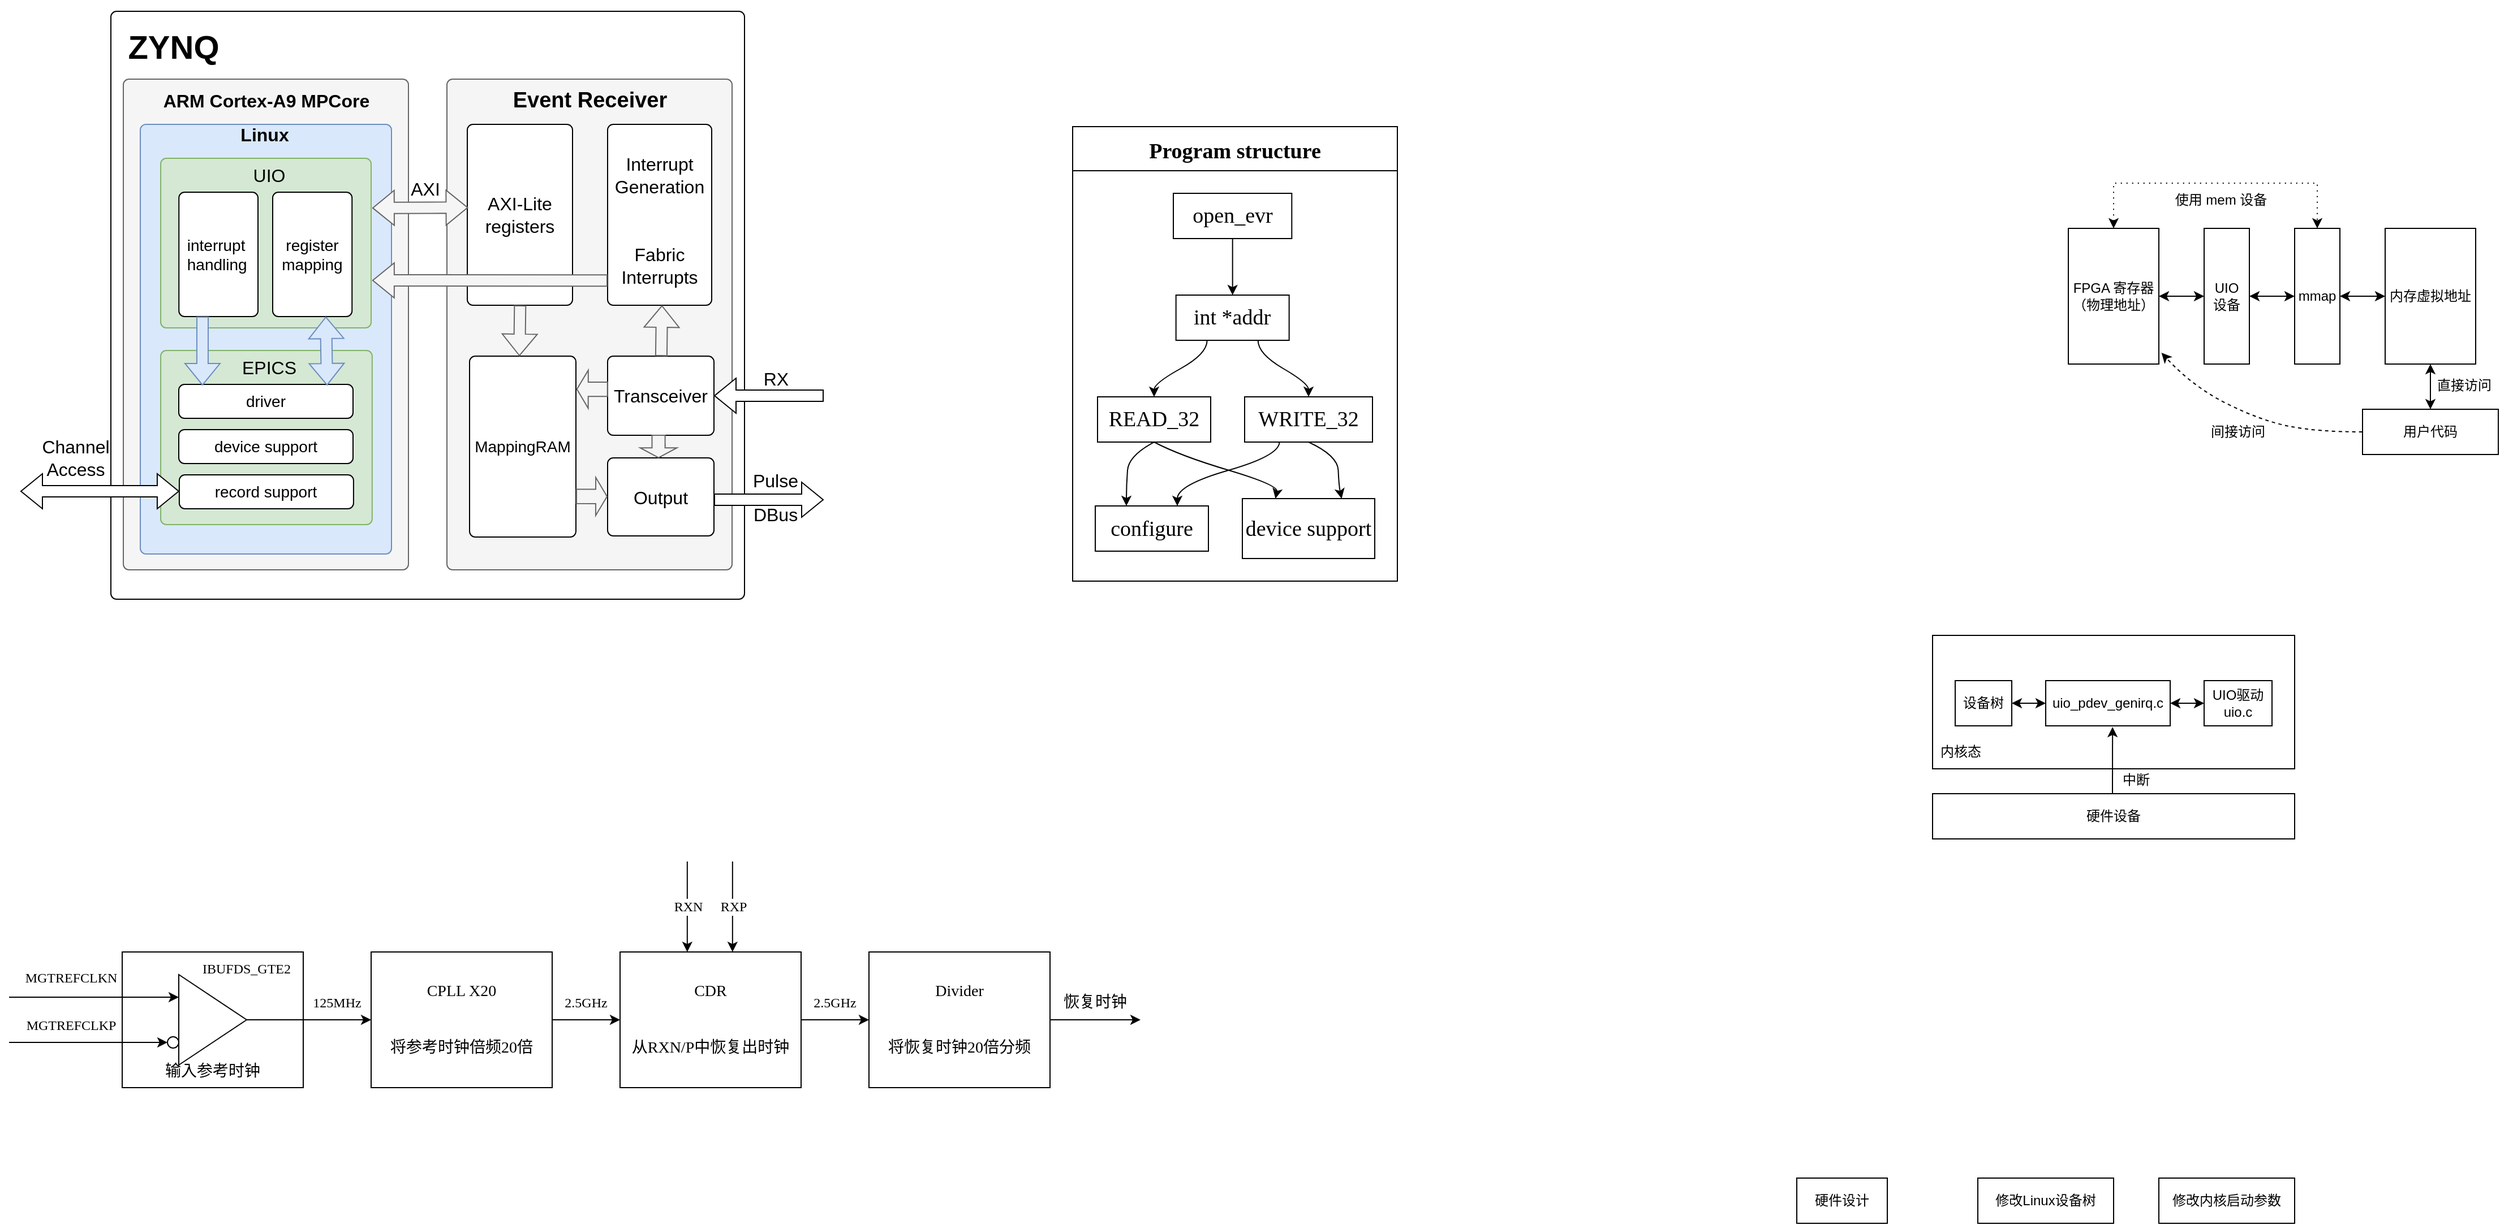 <mxfile version="17.3.0" type="github">
  <diagram id="Q8xET7ON9W0R1aJAuh-l" name="Page-1">
    <mxGraphModel dx="806" dy="444" grid="1" gridSize="10" guides="1" tooltips="1" connect="1" arrows="1" fold="1" page="1" pageScale="1" pageWidth="3300" pageHeight="4681" math="0" shadow="0">
      <root>
        <mxCell id="0" />
        <mxCell id="1" parent="0" />
        <mxCell id="0zxXMMkWhYn1V5u2QKEj-7" value="" style="rounded=1;absoluteArcSize=1;html=1;arcSize=10;" parent="1" vertex="1">
          <mxGeometry x="230" y="88" width="560" height="520" as="geometry" />
        </mxCell>
        <mxCell id="0zxXMMkWhYn1V5u2QKEj-8" value="main" style="html=1;shape=mxgraph.er.anchor;whiteSpace=wrap;" parent="0zxXMMkWhYn1V5u2QKEj-7" vertex="1">
          <mxGeometry width="280" height="520" as="geometry" />
        </mxCell>
        <mxCell id="0zxXMMkWhYn1V5u2QKEj-9" value="" style="rounded=1;absoluteArcSize=1;html=1;arcSize=10;whiteSpace=wrap;points=[];strokeColor=#666666;fillColor=#f5f5f5;fontColor=#333333;" parent="0zxXMMkWhYn1V5u2QKEj-7" vertex="1">
          <mxGeometry x="297" y="60" width="252" height="434" as="geometry" />
        </mxCell>
        <mxCell id="0zxXMMkWhYn1V5u2QKEj-10" value="" style="rounded=1;absoluteArcSize=1;html=1;arcSize=10;whiteSpace=wrap;points=[];strokeColor=#666666;fillColor=#f5f5f5;fontColor=#333333;" parent="0zxXMMkWhYn1V5u2QKEj-7" vertex="1">
          <mxGeometry x="11" y="60" width="252" height="434" as="geometry" />
        </mxCell>
        <mxCell id="0zxXMMkWhYn1V5u2QKEj-11" value="&lt;h2 style=&quot;font-size: 29px&quot;&gt;&lt;font style=&quot;font-size: 29px&quot;&gt;&lt;b&gt;ZYNQ&lt;/b&gt;&lt;/font&gt;&lt;/h2&gt;" style="text;html=1;strokeColor=none;fillColor=none;align=center;verticalAlign=middle;whiteSpace=wrap;rounded=0;" parent="0zxXMMkWhYn1V5u2QKEj-7" vertex="1">
          <mxGeometry x="11" y="17" width="89" height="30" as="geometry" />
        </mxCell>
        <mxCell id="0zxXMMkWhYn1V5u2QKEj-15" value="&lt;b&gt;&lt;font style=&quot;font-size: 16px&quot;&gt;&lt;span class=&quot;markedContent&quot;&gt;&lt;span style=&quot;left: 1054.58px ; top: 286.237px ; font-family: sans-serif ; transform: scalex(0.93)&quot; dir=&quot;ltr&quot;&gt;ARM Cortex-A9 MPCore&lt;/span&gt;&lt;/span&gt;&lt;/font&gt;&lt;/b&gt;" style="text;html=1;strokeColor=none;fillColor=none;align=center;verticalAlign=middle;whiteSpace=wrap;rounded=0;fontSize=29;strokeWidth=3;" parent="0zxXMMkWhYn1V5u2QKEj-7" vertex="1">
          <mxGeometry x="29.75" y="60" width="214.5" height="30" as="geometry" />
        </mxCell>
        <mxCell id="0zxXMMkWhYn1V5u2QKEj-16" value="&lt;font style=&quot;font-size: 19px&quot;&gt;&lt;b&gt;&lt;font style=&quot;font-size: 19px&quot;&gt;Event Receiver&lt;/font&gt;&lt;/b&gt;&lt;/font&gt;" style="text;html=1;strokeColor=none;fillColor=none;align=center;verticalAlign=middle;whiteSpace=wrap;rounded=0;fontSize=29;" parent="0zxXMMkWhYn1V5u2QKEj-7" vertex="1">
          <mxGeometry x="336.5" y="64.75" width="173" height="20.5" as="geometry" />
        </mxCell>
        <mxCell id="0zxXMMkWhYn1V5u2QKEj-17" value="" style="rounded=1;absoluteArcSize=1;html=1;arcSize=10;whiteSpace=wrap;points=[];strokeColor=#6c8ebf;fillColor=#dae8fc;" parent="0zxXMMkWhYn1V5u2QKEj-7" vertex="1">
          <mxGeometry x="26" y="100" width="222" height="380" as="geometry" />
        </mxCell>
        <mxCell id="0zxXMMkWhYn1V5u2QKEj-18" value="&lt;font size=&quot;1&quot;&gt;&lt;b&gt;&lt;font style=&quot;font-size: 16px&quot;&gt;Linux&lt;/font&gt;&lt;/b&gt;&lt;/font&gt;" style="text;html=1;strokeColor=none;fillColor=none;align=center;verticalAlign=middle;whiteSpace=wrap;rounded=0;fontSize=29;strokeWidth=3;" parent="0zxXMMkWhYn1V5u2QKEj-7" vertex="1">
          <mxGeometry x="116.37" y="100" width="40.25" height="10" as="geometry" />
        </mxCell>
        <mxCell id="0zxXMMkWhYn1V5u2QKEj-19" value="" style="rounded=1;absoluteArcSize=1;html=1;arcSize=10;whiteSpace=wrap;points=[];strokeColor=#82b366;fillColor=#d5e8d4;" parent="0zxXMMkWhYn1V5u2QKEj-7" vertex="1">
          <mxGeometry x="44.02" y="130" width="185.98" height="150" as="geometry" />
        </mxCell>
        <mxCell id="0zxXMMkWhYn1V5u2QKEj-20" value="" style="rounded=1;absoluteArcSize=1;html=1;arcSize=10;whiteSpace=wrap;points=[];strokeColor=#82b366;fillColor=#d5e8d4;" parent="0zxXMMkWhYn1V5u2QKEj-7" vertex="1">
          <mxGeometry x="44.02" y="300" width="186.88" height="154" as="geometry" />
        </mxCell>
        <mxCell id="0zxXMMkWhYn1V5u2QKEj-21" value="&lt;font style=&quot;font-size: 16px&quot;&gt;UIO&lt;/font&gt;" style="text;html=1;strokeColor=none;fillColor=none;align=center;verticalAlign=middle;whiteSpace=wrap;rounded=0;fontSize=14;" parent="0zxXMMkWhYn1V5u2QKEj-7" vertex="1">
          <mxGeometry x="110" y="130" width="60" height="30" as="geometry" />
        </mxCell>
        <mxCell id="0zxXMMkWhYn1V5u2QKEj-23" value="&lt;font style=&quot;font-size: 14px&quot;&gt;driver&lt;/font&gt;" style="rounded=1;absoluteArcSize=1;html=1;arcSize=10;whiteSpace=wrap;points=[];strokeColor=inherit;fillColor=inherit;" parent="0zxXMMkWhYn1V5u2QKEj-7" vertex="1">
          <mxGeometry x="60" y="330" width="154" height="30" as="geometry" />
        </mxCell>
        <mxCell id="0zxXMMkWhYn1V5u2QKEj-25" value="&lt;font style=&quot;font-size: 14px&quot;&gt;register mapping&lt;/font&gt;" style="rounded=1;absoluteArcSize=1;html=1;arcSize=10;whiteSpace=wrap;points=[];strokeColor=inherit;fillColor=inherit;" parent="0zxXMMkWhYn1V5u2QKEj-7" vertex="1">
          <mxGeometry x="143" y="160" width="70.13" height="110" as="geometry" />
        </mxCell>
        <mxCell id="0zxXMMkWhYn1V5u2QKEj-26" value="&lt;pre class=&quot;tw-data-text tw-text-large tw-ta&quot; id=&quot;tw-target-text&quot; style=&quot;text-align: left ; font-size: 14px&quot; dir=&quot;ltr&quot;&gt;&lt;font style=&quot;font-size: 14px&quot; face=&quot;Helvetica&quot;&gt;&lt;span class=&quot;Y2IQFc&quot; lang=&quot;en&quot;&gt;interrupt &lt;br&gt;handling&lt;/span&gt;&lt;/font&gt;&lt;/pre&gt;" style="rounded=1;absoluteArcSize=1;html=1;arcSize=10;whiteSpace=wrap;points=[];strokeColor=inherit;fillColor=inherit;" parent="0zxXMMkWhYn1V5u2QKEj-7" vertex="1">
          <mxGeometry x="60.13" y="160" width="69.87" height="110" as="geometry" />
        </mxCell>
        <mxCell id="0zxXMMkWhYn1V5u2QKEj-27" value="&lt;font style=&quot;font-size: 14px&quot;&gt;device support&lt;/font&gt;" style="rounded=1;absoluteArcSize=1;html=1;arcSize=10;whiteSpace=wrap;points=[];strokeColor=inherit;fillColor=inherit;" parent="0zxXMMkWhYn1V5u2QKEj-7" vertex="1">
          <mxGeometry x="60" y="370" width="154" height="30" as="geometry" />
        </mxCell>
        <mxCell id="0zxXMMkWhYn1V5u2QKEj-28" value="&lt;font style=&quot;font-size: 14px&quot;&gt;record support&lt;/font&gt;" style="rounded=1;absoluteArcSize=1;html=1;arcSize=10;whiteSpace=wrap;points=[];strokeColor=inherit;fillColor=inherit;" parent="0zxXMMkWhYn1V5u2QKEj-7" vertex="1">
          <mxGeometry x="60.46" y="410" width="154" height="30" as="geometry" />
        </mxCell>
        <mxCell id="0zxXMMkWhYn1V5u2QKEj-29" value="" style="shape=flexArrow;endArrow=classic;html=1;rounded=0;fontFamily=Helvetica;fontSize=14;entryX=0.136;entryY=0.033;entryDx=0;entryDy=0;entryPerimeter=0;fillColor=#dae8fc;sketch=0;shadow=0;strokeColor=#6c8ebf;" parent="0zxXMMkWhYn1V5u2QKEj-7" target="0zxXMMkWhYn1V5u2QKEj-23" edge="1">
          <mxGeometry width="50" height="50" relative="1" as="geometry">
            <mxPoint x="81" y="270" as="sourcePoint" />
            <mxPoint x="130" y="220" as="targetPoint" />
          </mxGeometry>
        </mxCell>
        <mxCell id="0zxXMMkWhYn1V5u2QKEj-32" value="" style="shape=flexArrow;endArrow=classic;startArrow=classic;html=1;rounded=0;shadow=0;sketch=0;fontFamily=Helvetica;fontSize=14;fillColor=#dae8fc;exitX=0.851;exitY=0.033;exitDx=0;exitDy=0;exitPerimeter=0;strokeColor=#6c8ebf;" parent="0zxXMMkWhYn1V5u2QKEj-7" source="0zxXMMkWhYn1V5u2QKEj-23" edge="1">
          <mxGeometry width="100" height="100" relative="1" as="geometry">
            <mxPoint x="293" y="340" as="sourcePoint" />
            <mxPoint x="190" y="270" as="targetPoint" />
          </mxGeometry>
        </mxCell>
        <mxCell id="0zxXMMkWhYn1V5u2QKEj-22" value="&lt;font style=&quot;font-size: 16px&quot;&gt;EPICS&lt;/font&gt;" style="text;html=1;strokeColor=none;fillColor=none;align=center;verticalAlign=middle;whiteSpace=wrap;rounded=0;fontSize=14;" parent="0zxXMMkWhYn1V5u2QKEj-7" vertex="1">
          <mxGeometry x="110" y="300" width="60" height="30" as="geometry" />
        </mxCell>
        <mxCell id="0zxXMMkWhYn1V5u2QKEj-37" value="" style="rounded=1;absoluteArcSize=1;html=1;arcSize=10;whiteSpace=wrap;points=[];" parent="0zxXMMkWhYn1V5u2QKEj-7" vertex="1">
          <mxGeometry x="439" y="100" width="92" height="160" as="geometry" />
        </mxCell>
        <mxCell id="0zxXMMkWhYn1V5u2QKEj-38" value="&lt;div style=&quot;font-size: 16px&quot;&gt;&lt;font style=&quot;font-size: 16px&quot;&gt;AXI-Lite&lt;/font&gt;&lt;/div&gt;&lt;div style=&quot;font-size: 16px&quot;&gt;&lt;font style=&quot;font-size: 16px&quot;&gt;registers&lt;/font&gt;&lt;br&gt;&lt;/div&gt;" style="rounded=1;absoluteArcSize=1;html=1;arcSize=10;whiteSpace=wrap;points=[];" parent="0zxXMMkWhYn1V5u2QKEj-7" vertex="1">
          <mxGeometry x="315" y="100" width="93" height="160" as="geometry" />
        </mxCell>
        <mxCell id="0zxXMMkWhYn1V5u2QKEj-42" value="" style="shape=flexArrow;endArrow=classic;startArrow=classic;html=1;rounded=0;shadow=0;sketch=0;fontFamily=Helvetica;fontSize=16;strokeColor=#666666;fillColor=#f5f5f5;exitX=1.005;exitY=0.293;exitDx=0;exitDy=0;exitPerimeter=0;entryX=0.008;entryY=0.46;entryDx=0;entryDy=0;entryPerimeter=0;" parent="0zxXMMkWhYn1V5u2QKEj-7" target="0zxXMMkWhYn1V5u2QKEj-38" edge="1">
          <mxGeometry width="100" height="100" relative="1" as="geometry">
            <mxPoint x="230.93" y="173.95" as="sourcePoint" />
            <mxPoint x="310" y="174" as="targetPoint" />
          </mxGeometry>
        </mxCell>
        <mxCell id="0zxXMMkWhYn1V5u2QKEj-43" value="" style="shape=flexArrow;endArrow=classic;html=1;rounded=0;shadow=0;sketch=0;fontFamily=Helvetica;fontSize=16;strokeColor=#666666;fillColor=#f5f5f5;exitX=0;exitY=0.863;exitDx=0;exitDy=0;exitPerimeter=0;entryX=1.005;entryY=0.72;entryDx=0;entryDy=0;entryPerimeter=0;" parent="0zxXMMkWhYn1V5u2QKEj-7" source="0zxXMMkWhYn1V5u2QKEj-37" target="0zxXMMkWhYn1V5u2QKEj-19" edge="1">
          <mxGeometry width="50" height="50" relative="1" as="geometry">
            <mxPoint x="350" y="220" as="sourcePoint" />
            <mxPoint x="230" y="247" as="targetPoint" />
          </mxGeometry>
        </mxCell>
        <mxCell id="0zxXMMkWhYn1V5u2QKEj-44" value="AXI" style="text;html=1;strokeColor=none;fillColor=none;align=center;verticalAlign=middle;whiteSpace=wrap;rounded=0;fontFamily=Helvetica;fontSize=16;" parent="0zxXMMkWhYn1V5u2QKEj-7" vertex="1">
          <mxGeometry x="249" y="142" width="58" height="30" as="geometry" />
        </mxCell>
        <mxCell id="0zxXMMkWhYn1V5u2QKEj-45" value="&lt;div&gt;Fabric&lt;/div&gt;&lt;div&gt;Interrupts&lt;br&gt;&lt;/div&gt;" style="text;html=1;strokeColor=none;fillColor=none;align=center;verticalAlign=middle;whiteSpace=wrap;rounded=0;fontFamily=Helvetica;fontSize=16;" parent="0zxXMMkWhYn1V5u2QKEj-7" vertex="1">
          <mxGeometry x="455" y="210" width="60" height="30" as="geometry" />
        </mxCell>
        <mxCell id="0zxXMMkWhYn1V5u2QKEj-47" value="&lt;div&gt;Interrupt&lt;/div&gt;&lt;div&gt;Generation&lt;br&gt;&lt;/div&gt;" style="text;html=1;strokeColor=none;fillColor=none;align=center;verticalAlign=middle;whiteSpace=wrap;rounded=0;fontFamily=Helvetica;fontSize=16;" parent="0zxXMMkWhYn1V5u2QKEj-7" vertex="1">
          <mxGeometry x="455" y="130" width="60" height="30" as="geometry" />
        </mxCell>
        <mxCell id="0zxXMMkWhYn1V5u2QKEj-48" value="&lt;font style=&quot;font-size: 14px&quot;&gt;MappingRAM&lt;/font&gt;" style="rounded=1;absoluteArcSize=1;html=1;arcSize=10;whiteSpace=wrap;points=[];" parent="0zxXMMkWhYn1V5u2QKEj-7" vertex="1">
          <mxGeometry x="317" y="305" width="94" height="160" as="geometry" />
        </mxCell>
        <mxCell id="0zxXMMkWhYn1V5u2QKEj-50" value="&lt;font style=&quot;font-size: 16px&quot;&gt;Transceiver&lt;/font&gt;" style="rounded=1;absoluteArcSize=1;html=1;arcSize=10;whiteSpace=wrap;points=[];" parent="0zxXMMkWhYn1V5u2QKEj-7" vertex="1">
          <mxGeometry x="439" y="305" width="94" height="70" as="geometry" />
        </mxCell>
        <mxCell id="0zxXMMkWhYn1V5u2QKEj-64" value="" style="edgeStyle=orthogonalEdgeStyle;rounded=0;sketch=0;orthogonalLoop=1;jettySize=auto;html=1;shadow=0;fontFamily=Helvetica;fontSize=16;strokeColor=default;fillColor=default;gradientColor=none;" parent="0zxXMMkWhYn1V5u2QKEj-7" source="0zxXMMkWhYn1V5u2QKEj-51" target="0zxXMMkWhYn1V5u2QKEj-50" edge="1">
          <mxGeometry relative="1" as="geometry" />
        </mxCell>
        <mxCell id="0zxXMMkWhYn1V5u2QKEj-51" value="&lt;font style=&quot;font-size: 16px&quot;&gt;Output&lt;/font&gt;" style="rounded=1;absoluteArcSize=1;html=1;arcSize=10;whiteSpace=wrap;points=[];" parent="0zxXMMkWhYn1V5u2QKEj-7" vertex="1">
          <mxGeometry x="439" y="395" width="94" height="69" as="geometry" />
        </mxCell>
        <mxCell id="0zxXMMkWhYn1V5u2QKEj-52" value="" style="shape=flexArrow;endArrow=classic;html=1;rounded=0;shadow=0;sketch=0;fontFamily=Helvetica;fontSize=16;strokeColor=#666666;fillColor=#f5f5f5;entryX=0.522;entryY=1;entryDx=0;entryDy=0;entryPerimeter=0;" parent="0zxXMMkWhYn1V5u2QKEj-7" source="0zxXMMkWhYn1V5u2QKEj-50" target="0zxXMMkWhYn1V5u2QKEj-37" edge="1">
          <mxGeometry width="50" height="50" relative="1" as="geometry">
            <mxPoint x="350" y="220" as="sourcePoint" />
            <mxPoint x="400" y="170" as="targetPoint" />
          </mxGeometry>
        </mxCell>
        <mxCell id="0zxXMMkWhYn1V5u2QKEj-55" value="" style="shape=flexArrow;endArrow=classic;html=1;rounded=0;shadow=0;sketch=0;fontFamily=Helvetica;fontSize=16;strokeColor=default;fillColor=default;gradientColor=none;exitX=1;exitY=0.536;exitDx=0;exitDy=0;exitPerimeter=0;" parent="0zxXMMkWhYn1V5u2QKEj-7" source="0zxXMMkWhYn1V5u2QKEj-51" edge="1">
          <mxGeometry width="50" height="50" relative="1" as="geometry">
            <mxPoint x="533" y="440" as="sourcePoint" />
            <mxPoint x="630" y="432" as="targetPoint" />
          </mxGeometry>
        </mxCell>
        <mxCell id="0zxXMMkWhYn1V5u2QKEj-61" value="" style="shape=flexArrow;endArrow=classic;html=1;rounded=0;shadow=0;sketch=0;fontFamily=Helvetica;fontSize=16;strokeColor=#666666;fillColor=#f5f5f5;entryX=1.004;entryY=0.183;entryDx=0;entryDy=0;entryPerimeter=0;width=12.667;endSize=3;exitX=0.004;exitY=0.419;exitDx=0;exitDy=0;exitPerimeter=0;" parent="0zxXMMkWhYn1V5u2QKEj-7" source="0zxXMMkWhYn1V5u2QKEj-50" target="0zxXMMkWhYn1V5u2QKEj-48" edge="1">
          <mxGeometry width="50" height="50" relative="1" as="geometry">
            <mxPoint x="440" y="334" as="sourcePoint" />
            <mxPoint x="360" y="260" as="targetPoint" />
          </mxGeometry>
        </mxCell>
        <mxCell id="0zxXMMkWhYn1V5u2QKEj-62" value="" style="shape=flexArrow;endArrow=classic;html=1;rounded=0;shadow=0;sketch=0;fontFamily=Helvetica;fontSize=16;strokeColor=#666666;fillColor=#f5f5f5;width=11.538;endSize=2.567;exitX=0.479;exitY=0.993;exitDx=0;exitDy=0;exitPerimeter=0;entryX=0.479;entryY=0.004;entryDx=0;entryDy=0;entryPerimeter=0;" parent="0zxXMMkWhYn1V5u2QKEj-7" source="0zxXMMkWhYn1V5u2QKEj-50" target="0zxXMMkWhYn1V5u2QKEj-51" edge="1">
          <mxGeometry width="50" height="50" relative="1" as="geometry">
            <mxPoint x="483" y="375" as="sourcePoint" />
            <mxPoint x="533" y="325" as="targetPoint" />
          </mxGeometry>
        </mxCell>
        <mxCell id="0zxXMMkWhYn1V5u2QKEj-63" value="" style="shape=flexArrow;endArrow=classic;html=1;rounded=0;shadow=0;sketch=0;fontFamily=Helvetica;fontSize=16;strokeColor=#666666;fillColor=#f5f5f5;entryX=1.004;entryY=0.183;entryDx=0;entryDy=0;entryPerimeter=0;width=12.667;endSize=3;exitX=0.004;exitY=0.419;exitDx=0;exitDy=0;exitPerimeter=0;" parent="0zxXMMkWhYn1V5u2QKEj-7" edge="1">
          <mxGeometry width="50" height="50" relative="1" as="geometry">
            <mxPoint x="410.996" y="429.08" as="sourcePoint" />
            <mxPoint x="438.996" y="429.13" as="targetPoint" />
          </mxGeometry>
        </mxCell>
        <mxCell id="0zxXMMkWhYn1V5u2QKEj-65" value="" style="shape=flexArrow;endArrow=classic;html=1;rounded=0;shadow=0;sketch=0;fontFamily=Helvetica;fontSize=16;strokeColor=#666666;fillColor=#f5f5f5;entryX=0.522;entryY=1;entryDx=0;entryDy=0;entryPerimeter=0;" parent="0zxXMMkWhYn1V5u2QKEj-7" edge="1">
          <mxGeometry width="50" height="50" relative="1" as="geometry">
            <mxPoint x="361.664" y="260" as="sourcePoint" />
            <mxPoint x="361.088" y="305" as="targetPoint" />
          </mxGeometry>
        </mxCell>
        <mxCell id="0zxXMMkWhYn1V5u2QKEj-33" value="" style="shape=flexArrow;endArrow=classic;startArrow=classic;html=1;rounded=0;shadow=0;sketch=0;fontFamily=Helvetica;fontSize=14;fillColor=default;" parent="1" edge="1">
          <mxGeometry width="100" height="100" relative="1" as="geometry">
            <mxPoint x="150" y="512.5" as="sourcePoint" />
            <mxPoint x="290.46" y="512.5" as="targetPoint" />
          </mxGeometry>
        </mxCell>
        <mxCell id="0zxXMMkWhYn1V5u2QKEj-36" value="&lt;font style=&quot;font-size: 16px&quot;&gt;Channel Access&lt;/font&gt;" style="text;html=1;strokeColor=none;fillColor=none;align=center;verticalAlign=middle;whiteSpace=wrap;rounded=0;fontFamily=Helvetica;fontSize=14;" parent="1" vertex="1">
          <mxGeometry x="170" y="468" width="58" height="30" as="geometry" />
        </mxCell>
        <mxCell id="0zxXMMkWhYn1V5u2QKEj-56" value="Pulse" style="text;html=1;strokeColor=none;fillColor=none;align=center;verticalAlign=middle;whiteSpace=wrap;rounded=0;fontFamily=Helvetica;fontSize=16;" parent="1" vertex="1">
          <mxGeometry x="780" y="488" width="75" height="30" as="geometry" />
        </mxCell>
        <mxCell id="0zxXMMkWhYn1V5u2QKEj-57" value="DBus" style="text;html=1;strokeColor=none;fillColor=none;align=center;verticalAlign=middle;whiteSpace=wrap;rounded=0;fontFamily=Helvetica;fontSize=16;" parent="1" vertex="1">
          <mxGeometry x="780" y="518" width="75" height="30" as="geometry" />
        </mxCell>
        <mxCell id="0zxXMMkWhYn1V5u2QKEj-58" value="" style="shape=flexArrow;endArrow=classic;html=1;rounded=0;shadow=0;sketch=0;fontFamily=Helvetica;fontSize=16;strokeColor=default;fillColor=default;gradientColor=none;entryX=1;entryY=0.5;entryDx=0;entryDy=0;entryPerimeter=0;" parent="1" target="0zxXMMkWhYn1V5u2QKEj-50" edge="1">
          <mxGeometry width="50" height="50" relative="1" as="geometry">
            <mxPoint x="860" y="428" as="sourcePoint" />
            <mxPoint x="860" y="408" as="targetPoint" />
          </mxGeometry>
        </mxCell>
        <mxCell id="0zxXMMkWhYn1V5u2QKEj-59" value="RX" style="text;html=1;strokeColor=none;fillColor=none;align=center;verticalAlign=middle;whiteSpace=wrap;rounded=0;fontFamily=Helvetica;fontSize=16;" parent="1" vertex="1">
          <mxGeometry x="787.5" y="398" width="60" height="30" as="geometry" />
        </mxCell>
        <mxCell id="0zxXMMkWhYn1V5u2QKEj-77" value="Program structure" style="swimlane;startSize=39;horizontal=1;childLayout=flowLayout;flowOrientation=north;resizable=0;interRankCellSpacing=50;containerType=tree;fontFamily=Verdana;fontSize=19;strokeWidth=1;" parent="1" vertex="1">
          <mxGeometry x="1080" y="190" width="287" height="402" as="geometry" />
        </mxCell>
        <mxCell id="0zxXMMkWhYn1V5u2QKEj-78" value="int *addr" style="whiteSpace=wrap;html=1;fontFamily=Verdana;fontSize=19;strokeWidth=1;" parent="0zxXMMkWhYn1V5u2QKEj-77" vertex="1">
          <mxGeometry x="91.333" y="149" width="100" height="40" as="geometry" />
        </mxCell>
        <mxCell id="0zxXMMkWhYn1V5u2QKEj-79" value="READ_32" style="whiteSpace=wrap;html=1;fontFamily=Verdana;fontSize=19;strokeWidth=1;" parent="0zxXMMkWhYn1V5u2QKEj-77" vertex="1">
          <mxGeometry x="22" y="239" width="100" height="40" as="geometry" />
        </mxCell>
        <mxCell id="0zxXMMkWhYn1V5u2QKEj-80" value="" style="html=1;curved=1;rounded=0;shadow=0;sketch=0;fontFamily=Verdana;fontSize=19;strokeColor=default;fillColor=default;gradientColor=none;noEdgeStyle=1;orthogonal=1;" parent="0zxXMMkWhYn1V5u2QKEj-77" source="0zxXMMkWhYn1V5u2QKEj-78" target="0zxXMMkWhYn1V5u2QKEj-79" edge="1">
          <mxGeometry relative="1" as="geometry">
            <Array as="points">
              <mxPoint x="118.833" y="201" />
              <mxPoint x="72" y="227" />
            </Array>
          </mxGeometry>
        </mxCell>
        <mxCell id="0zxXMMkWhYn1V5u2QKEj-81" value="WRITE_32" style="whiteSpace=wrap;html=1;fontFamily=Verdana;fontSize=19;strokeWidth=1;" parent="0zxXMMkWhYn1V5u2QKEj-77" vertex="1">
          <mxGeometry x="152" y="239" width="113" height="40" as="geometry" />
        </mxCell>
        <mxCell id="0zxXMMkWhYn1V5u2QKEj-82" value="" style="html=1;curved=1;rounded=0;shadow=0;sketch=0;fontFamily=Verdana;fontSize=19;strokeColor=default;fillColor=default;gradientColor=none;noEdgeStyle=1;orthogonal=1;" parent="0zxXMMkWhYn1V5u2QKEj-77" source="0zxXMMkWhYn1V5u2QKEj-78" target="0zxXMMkWhYn1V5u2QKEj-81" edge="1">
          <mxGeometry relative="1" as="geometry">
            <Array as="points">
              <mxPoint x="163.833" y="201" />
              <mxPoint x="208.5" y="227" />
            </Array>
          </mxGeometry>
        </mxCell>
        <mxCell id="0zxXMMkWhYn1V5u2QKEj-83" value="configure" style="whiteSpace=wrap;html=1;fontFamily=Verdana;fontSize=19;strokeWidth=1;" parent="0zxXMMkWhYn1V5u2QKEj-77" vertex="1">
          <mxGeometry x="20" y="335.5" width="100" height="40" as="geometry" />
        </mxCell>
        <mxCell id="0zxXMMkWhYn1V5u2QKEj-84" value="" style="html=1;curved=1;rounded=0;shadow=0;sketch=0;fontFamily=Verdana;fontSize=19;strokeColor=default;fillColor=default;gradientColor=none;noEdgeStyle=1;orthogonal=1;exitX=0.5;exitY=1;exitDx=0;exitDy=0;" parent="0zxXMMkWhYn1V5u2QKEj-77" source="0zxXMMkWhYn1V5u2QKEj-79" target="0zxXMMkWhYn1V5u2QKEj-83" edge="1">
          <mxGeometry relative="1" as="geometry">
            <Array as="points">
              <mxPoint x="49.5" y="291" />
              <mxPoint x="47.5" y="317" />
            </Array>
          </mxGeometry>
        </mxCell>
        <mxCell id="0zxXMMkWhYn1V5u2QKEj-85" value="" style="html=1;curved=1;rounded=0;shadow=0;sketch=0;fontFamily=Verdana;fontSize=19;strokeColor=default;fillColor=default;gradientColor=none;noEdgeStyle=1;orthogonal=1;" parent="0zxXMMkWhYn1V5u2QKEj-77" source="0zxXMMkWhYn1V5u2QKEj-81" target="0zxXMMkWhYn1V5u2QKEj-83" edge="1">
          <mxGeometry relative="1" as="geometry">
            <Array as="points">
              <mxPoint x="182.75" y="291" />
              <mxPoint x="92.5" y="317" />
            </Array>
          </mxGeometry>
        </mxCell>
        <mxCell id="0zxXMMkWhYn1V5u2QKEj-95" style="edgeStyle=orthogonalEdgeStyle;rounded=0;sketch=0;orthogonalLoop=1;jettySize=auto;html=1;exitX=0.5;exitY=1;exitDx=0;exitDy=0;entryX=0.5;entryY=0;entryDx=0;entryDy=0;shadow=0;fontFamily=Verdana;fontSize=19;strokeColor=default;fillColor=default;gradientColor=none;noEdgeStyle=1;orthogonal=1;" parent="0zxXMMkWhYn1V5u2QKEj-77" source="0zxXMMkWhYn1V5u2QKEj-94" target="0zxXMMkWhYn1V5u2QKEj-78" edge="1">
          <mxGeometry relative="1" as="geometry">
            <Array as="points">
              <mxPoint x="141.333" y="111" />
              <mxPoint x="141.333" y="137" />
            </Array>
          </mxGeometry>
        </mxCell>
        <mxCell id="0zxXMMkWhYn1V5u2QKEj-94" value="open_evr" style="rounded=0;whiteSpace=wrap;html=1;fontFamily=Verdana;fontSize=19;strokeWidth=1;" parent="0zxXMMkWhYn1V5u2QKEj-77" vertex="1">
          <mxGeometry x="88.998" y="59" width="104.67" height="40" as="geometry" />
        </mxCell>
        <mxCell id="0zxXMMkWhYn1V5u2QKEj-102" value="device support" style="rounded=0;whiteSpace=wrap;html=1;fontFamily=Verdana;fontSize=19;strokeWidth=1;" parent="0zxXMMkWhYn1V5u2QKEj-77" vertex="1">
          <mxGeometry x="150" y="329" width="117" height="53" as="geometry" />
        </mxCell>
        <mxCell id="0zxXMMkWhYn1V5u2QKEj-104" value="" style="curved=1;endArrow=classic;html=1;rounded=0;shadow=0;sketch=0;fontFamily=Verdana;fontSize=19;strokeColor=default;fillColor=default;gradientColor=none;exitX=0.5;exitY=1;exitDx=0;exitDy=0;entryX=0.25;entryY=0;entryDx=0;entryDy=0;noEdgeStyle=1;orthogonal=1;" parent="0zxXMMkWhYn1V5u2QKEj-77" source="0zxXMMkWhYn1V5u2QKEj-79" target="0zxXMMkWhYn1V5u2QKEj-102" edge="1">
          <mxGeometry width="50" height="50" relative="1" as="geometry">
            <mxPoint x="273" y="862" as="sourcePoint" />
            <mxPoint x="323" y="812" as="targetPoint" />
            <Array as="points">
              <mxPoint x="94.5" y="291" />
              <mxPoint x="181.75" y="317" />
            </Array>
          </mxGeometry>
        </mxCell>
        <mxCell id="0zxXMMkWhYn1V5u2QKEj-106" value="" style="curved=1;endArrow=classic;html=1;rounded=0;shadow=0;sketch=0;fontFamily=Verdana;fontSize=19;strokeColor=default;fillColor=default;gradientColor=none;exitX=0.5;exitY=1;exitDx=0;exitDy=0;entryX=0.75;entryY=0;entryDx=0;entryDy=0;noEdgeStyle=1;orthogonal=1;" parent="0zxXMMkWhYn1V5u2QKEj-77" source="0zxXMMkWhYn1V5u2QKEj-81" target="0zxXMMkWhYn1V5u2QKEj-102" edge="1">
          <mxGeometry width="50" height="50" relative="1" as="geometry">
            <mxPoint x="594.5" y="797" as="sourcePoint" />
            <mxPoint x="644.5" y="747" as="targetPoint" />
            <Array as="points">
              <mxPoint x="234.25" y="291" />
              <mxPoint x="235.25" y="317" />
            </Array>
          </mxGeometry>
        </mxCell>
        <mxCell id="0zxXMMkWhYn1V5u2QKEj-109" style="edgeStyle=orthogonalEdgeStyle;rounded=0;sketch=0;orthogonalLoop=1;jettySize=auto;html=1;exitX=0;exitY=0.5;exitDx=0;exitDy=0;entryX=0;entryY=0.5;entryDx=0;entryDy=0;shadow=0;fontFamily=Verdana;fontSize=19;strokeColor=default;fillColor=default;gradientColor=none;" parent="1" source="0zxXMMkWhYn1V5u2QKEj-107" edge="1">
          <mxGeometry relative="1" as="geometry">
            <mxPoint x="270" y="980" as="targetPoint" />
          </mxGeometry>
        </mxCell>
        <mxCell id="0zxXMMkWhYn1V5u2QKEj-107" value="&lt;div&gt;&lt;br&gt;&lt;/div&gt;&lt;div&gt;&lt;br&gt;&lt;/div&gt;&lt;div&gt;&lt;br&gt;&lt;/div&gt;&lt;div&gt;&lt;br&gt;&lt;/div&gt;&lt;div style=&quot;font-size: 14px&quot;&gt;输入参考时钟&lt;br&gt;&lt;/div&gt;" style="rounded=0;whiteSpace=wrap;html=1;fontFamily=Verdana;fontSize=19;strokeWidth=1;gradientColor=none;" parent="1" vertex="1">
          <mxGeometry x="240" y="920" width="160" height="120" as="geometry" />
        </mxCell>
        <mxCell id="0zxXMMkWhYn1V5u2QKEj-110" value="" style="endArrow=classic;html=1;rounded=0;shadow=0;sketch=0;fontFamily=Verdana;fontSize=19;strokeColor=default;fillColor=default;gradientColor=none;entryX=0;entryY=0.25;entryDx=0;entryDy=0;" parent="1" target="0zxXMMkWhYn1V5u2QKEj-112" edge="1">
          <mxGeometry width="50" height="50" relative="1" as="geometry">
            <mxPoint x="140" y="960" as="sourcePoint" />
            <mxPoint x="240" y="960" as="targetPoint" />
          </mxGeometry>
        </mxCell>
        <mxCell id="0zxXMMkWhYn1V5u2QKEj-111" value="" style="endArrow=classic;html=1;rounded=0;shadow=0;sketch=0;fontFamily=Verdana;fontSize=19;strokeColor=default;fillColor=default;gradientColor=none;" parent="1" edge="1">
          <mxGeometry width="50" height="50" relative="1" as="geometry">
            <mxPoint x="140" y="1000" as="sourcePoint" />
            <mxPoint x="280" y="1000" as="targetPoint" />
          </mxGeometry>
        </mxCell>
        <mxCell id="0zxXMMkWhYn1V5u2QKEj-112" value="" style="triangle;whiteSpace=wrap;html=1;fontFamily=Verdana;fontSize=19;strokeWidth=1;gradientColor=none;" parent="1" vertex="1">
          <mxGeometry x="290" y="940" width="60" height="80" as="geometry" />
        </mxCell>
        <mxCell id="0zxXMMkWhYn1V5u2QKEj-113" value="" style="ellipse;whiteSpace=wrap;html=1;aspect=fixed;fontFamily=Verdana;fontSize=19;strokeWidth=1;gradientColor=none;" parent="1" vertex="1">
          <mxGeometry x="280" y="995" width="10" height="10" as="geometry" />
        </mxCell>
        <mxCell id="0zxXMMkWhYn1V5u2QKEj-115" value="&lt;font style=&quot;font-size: 12px;&quot;&gt;MGTREFCLKN&lt;/font&gt;" style="text;html=1;strokeColor=none;fillColor=none;align=center;verticalAlign=middle;whiteSpace=wrap;rounded=0;fontFamily=Verdana;fontSize=12;" parent="1" vertex="1">
          <mxGeometry x="140" y="933" width="110" height="20" as="geometry" />
        </mxCell>
        <mxCell id="0zxXMMkWhYn1V5u2QKEj-118" value="&lt;font style=&quot;font-size: 12px&quot;&gt;MGTREFCLKP&lt;/font&gt;" style="text;html=1;strokeColor=none;fillColor=none;align=center;verticalAlign=middle;whiteSpace=wrap;rounded=0;fontFamily=Verdana;fontSize=12;" parent="1" vertex="1">
          <mxGeometry x="140" y="975" width="110" height="20" as="geometry" />
        </mxCell>
        <mxCell id="0zxXMMkWhYn1V5u2QKEj-119" value="IBUFDS_GTE2" style="text;html=1;strokeColor=none;fillColor=none;align=center;verticalAlign=middle;whiteSpace=wrap;rounded=0;fontFamily=Verdana;fontSize=12;" parent="1" vertex="1">
          <mxGeometry x="300" y="920" width="100" height="30" as="geometry" />
        </mxCell>
        <mxCell id="0zxXMMkWhYn1V5u2QKEj-120" value="" style="endArrow=classic;html=1;rounded=0;shadow=0;sketch=0;fontFamily=Verdana;fontSize=12;strokeColor=default;fillColor=default;gradientColor=none;exitX=1;exitY=0.5;exitDx=0;exitDy=0;entryX=0;entryY=0.5;entryDx=0;entryDy=0;" parent="1" source="0zxXMMkWhYn1V5u2QKEj-112" target="0zxXMMkWhYn1V5u2QKEj-121" edge="1">
          <mxGeometry width="50" height="50" relative="1" as="geometry">
            <mxPoint x="590" y="920" as="sourcePoint" />
            <mxPoint x="440" y="980" as="targetPoint" />
          </mxGeometry>
        </mxCell>
        <mxCell id="0zxXMMkWhYn1V5u2QKEj-121" value="&lt;div style=&quot;font-size: 14px;&quot;&gt;CPLL X20&lt;/div&gt;&lt;div style=&quot;font-size: 14px;&quot;&gt;&lt;br style=&quot;font-size: 14px;&quot;&gt;&lt;/div&gt;&lt;div style=&quot;font-size: 14px;&quot;&gt;&lt;br style=&quot;font-size: 14px;&quot;&gt;&lt;/div&gt;&lt;div style=&quot;font-size: 14px;&quot;&gt;&lt;font style=&quot;font-size: 14px;&quot;&gt;将参考时钟倍频20倍&lt;/font&gt;&lt;br style=&quot;font-size: 14px;&quot;&gt;&lt;/div&gt;" style="rounded=0;whiteSpace=wrap;html=1;fontFamily=Verdana;fontSize=14;strokeWidth=1;gradientColor=none;" parent="1" vertex="1">
          <mxGeometry x="460" y="920" width="160" height="120" as="geometry" />
        </mxCell>
        <mxCell id="0zxXMMkWhYn1V5u2QKEj-122" value="125MHz" style="text;html=1;strokeColor=none;fillColor=none;align=center;verticalAlign=middle;whiteSpace=wrap;rounded=0;fontFamily=Verdana;fontSize=12;" parent="1" vertex="1">
          <mxGeometry x="400" y="950" width="60" height="30" as="geometry" />
        </mxCell>
        <mxCell id="0zxXMMkWhYn1V5u2QKEj-123" value="&lt;div style=&quot;font-size: 14px;&quot;&gt;CDR&lt;/div&gt;&lt;div style=&quot;font-size: 14px;&quot;&gt;&lt;br style=&quot;font-size: 14px;&quot;&gt;&lt;/div&gt;&lt;div style=&quot;font-size: 14px;&quot;&gt;&lt;br style=&quot;font-size: 14px;&quot;&gt;&lt;/div&gt;&lt;div style=&quot;font-size: 14px;&quot;&gt;&lt;font style=&quot;font-size: 14px;&quot;&gt;从RXN/P中恢复出时钟&lt;/font&gt;&lt;br style=&quot;font-size: 14px;&quot;&gt;&lt;/div&gt;" style="rounded=0;whiteSpace=wrap;html=1;fontFamily=Verdana;fontSize=14;strokeWidth=1;gradientColor=none;" parent="1" vertex="1">
          <mxGeometry x="680" y="920" width="160" height="120" as="geometry" />
        </mxCell>
        <mxCell id="0zxXMMkWhYn1V5u2QKEj-124" value="" style="endArrow=classic;html=1;rounded=0;shadow=0;sketch=0;fontFamily=Verdana;fontSize=12;strokeColor=default;fillColor=default;gradientColor=none;entryX=0.25;entryY=0;entryDx=0;entryDy=0;" parent="1" edge="1">
          <mxGeometry relative="1" as="geometry">
            <mxPoint x="739.41" y="840" as="sourcePoint" />
            <mxPoint x="739.41" y="920" as="targetPoint" />
          </mxGeometry>
        </mxCell>
        <mxCell id="0zxXMMkWhYn1V5u2QKEj-125" value="RXN" style="edgeLabel;resizable=0;html=1;align=center;verticalAlign=middle;fontFamily=Verdana;fontSize=12;strokeWidth=1;gradientColor=none;" parent="0zxXMMkWhYn1V5u2QKEj-124" connectable="0" vertex="1">
          <mxGeometry relative="1" as="geometry" />
        </mxCell>
        <mxCell id="0zxXMMkWhYn1V5u2QKEj-127" value="" style="endArrow=classic;html=1;rounded=0;shadow=0;sketch=0;fontFamily=Verdana;fontSize=12;strokeColor=default;fillColor=default;gradientColor=none;entryX=0.25;entryY=0;entryDx=0;entryDy=0;" parent="1" edge="1">
          <mxGeometry relative="1" as="geometry">
            <mxPoint x="779.41" y="840" as="sourcePoint" />
            <mxPoint x="779.41" y="920.0" as="targetPoint" />
          </mxGeometry>
        </mxCell>
        <mxCell id="0zxXMMkWhYn1V5u2QKEj-128" value="RXP" style="edgeLabel;resizable=0;html=1;align=center;verticalAlign=middle;fontFamily=Verdana;fontSize=12;strokeWidth=1;gradientColor=none;" parent="0zxXMMkWhYn1V5u2QKEj-127" connectable="0" vertex="1">
          <mxGeometry relative="1" as="geometry" />
        </mxCell>
        <mxCell id="0zxXMMkWhYn1V5u2QKEj-129" value="" style="endArrow=classic;html=1;rounded=0;shadow=0;sketch=0;fontFamily=Verdana;fontSize=12;strokeColor=default;fillColor=default;gradientColor=none;exitX=1;exitY=0.5;exitDx=0;exitDy=0;entryX=0;entryY=0.5;entryDx=0;entryDy=0;" parent="1" source="0zxXMMkWhYn1V5u2QKEj-121" target="0zxXMMkWhYn1V5u2QKEj-123" edge="1">
          <mxGeometry width="50" height="50" relative="1" as="geometry">
            <mxPoint x="670" y="1040" as="sourcePoint" />
            <mxPoint x="720" y="990" as="targetPoint" />
          </mxGeometry>
        </mxCell>
        <mxCell id="0zxXMMkWhYn1V5u2QKEj-130" value="2.5GHz" style="text;html=1;strokeColor=none;fillColor=none;align=center;verticalAlign=middle;whiteSpace=wrap;rounded=0;fontFamily=Verdana;fontSize=12;" parent="1" vertex="1">
          <mxGeometry x="620" y="950" width="60" height="30" as="geometry" />
        </mxCell>
        <mxCell id="0zxXMMkWhYn1V5u2QKEj-131" value="&lt;div&gt;Divider&lt;/div&gt;&lt;div&gt;&lt;br&gt;&lt;/div&gt;&lt;div&gt;&lt;br&gt;&lt;/div&gt;&lt;div&gt;将恢复时钟20倍分频&lt;/div&gt;" style="rounded=0;whiteSpace=wrap;html=1;fontFamily=Verdana;fontSize=14;strokeWidth=1;gradientColor=none;" parent="1" vertex="1">
          <mxGeometry x="900" y="920" width="160" height="120" as="geometry" />
        </mxCell>
        <mxCell id="0zxXMMkWhYn1V5u2QKEj-132" value="" style="endArrow=classic;html=1;rounded=0;shadow=0;sketch=0;fontFamily=Verdana;fontSize=14;strokeColor=default;fillColor=default;gradientColor=none;exitX=1;exitY=0.5;exitDx=0;exitDy=0;entryX=0;entryY=0.5;entryDx=0;entryDy=0;" parent="1" source="0zxXMMkWhYn1V5u2QKEj-123" target="0zxXMMkWhYn1V5u2QKEj-131" edge="1">
          <mxGeometry width="50" height="50" relative="1" as="geometry">
            <mxPoint x="690" y="810" as="sourcePoint" />
            <mxPoint x="740" y="760" as="targetPoint" />
          </mxGeometry>
        </mxCell>
        <mxCell id="0zxXMMkWhYn1V5u2QKEj-133" value="2.5GHz" style="text;html=1;strokeColor=none;fillColor=none;align=center;verticalAlign=middle;whiteSpace=wrap;rounded=0;fontFamily=Verdana;fontSize=12;" parent="1" vertex="1">
          <mxGeometry x="840" y="950" width="60" height="30" as="geometry" />
        </mxCell>
        <mxCell id="0zxXMMkWhYn1V5u2QKEj-134" value="" style="endArrow=classic;html=1;rounded=0;shadow=0;sketch=0;fontFamily=Verdana;fontSize=14;strokeColor=default;fillColor=default;gradientColor=none;" parent="1" edge="1">
          <mxGeometry width="50" height="50" relative="1" as="geometry">
            <mxPoint x="1060" y="980" as="sourcePoint" />
            <mxPoint x="1140" y="980" as="targetPoint" />
          </mxGeometry>
        </mxCell>
        <mxCell id="0zxXMMkWhYn1V5u2QKEj-135" value="恢复时钟" style="text;html=1;strokeColor=none;fillColor=none;align=center;verticalAlign=middle;whiteSpace=wrap;rounded=0;fontFamily=Verdana;fontSize=14;" parent="1" vertex="1">
          <mxGeometry x="1070" y="950" width="60" height="30" as="geometry" />
        </mxCell>
        <mxCell id="LFNqN9G7qYHAzE9Ebcr1-1" value="" style="rounded=0;whiteSpace=wrap;html=1;" vertex="1" parent="1">
          <mxGeometry x="1840" y="640" width="320" height="118" as="geometry" />
        </mxCell>
        <mxCell id="LFNqN9G7qYHAzE9Ebcr1-2" value="设备树" style="rounded=0;whiteSpace=wrap;html=1;" vertex="1" parent="1">
          <mxGeometry x="1860" y="680" width="50" height="40" as="geometry" />
        </mxCell>
        <mxCell id="LFNqN9G7qYHAzE9Ebcr1-3" value="内核态" style="text;html=1;strokeColor=none;fillColor=none;align=center;verticalAlign=middle;whiteSpace=wrap;rounded=0;" vertex="1" parent="1">
          <mxGeometry x="1840" y="728" width="50" height="30" as="geometry" />
        </mxCell>
        <mxCell id="LFNqN9G7qYHAzE9Ebcr1-4" value="uio_pdev_genirq.c" style="rounded=0;whiteSpace=wrap;html=1;" vertex="1" parent="1">
          <mxGeometry x="1940" y="680" width="110" height="40" as="geometry" />
        </mxCell>
        <mxCell id="LFNqN9G7qYHAzE9Ebcr1-5" value="&lt;div&gt;UIO驱动&lt;br&gt;&lt;/div&gt;&lt;div&gt;uio.c&lt;/div&gt;" style="rounded=0;whiteSpace=wrap;html=1;" vertex="1" parent="1">
          <mxGeometry x="2080" y="680" width="60" height="40" as="geometry" />
        </mxCell>
        <mxCell id="LFNqN9G7qYHAzE9Ebcr1-8" value="" style="endArrow=classic;startArrow=classic;html=1;rounded=0;exitX=1;exitY=0.5;exitDx=0;exitDy=0;entryX=0;entryY=0.5;entryDx=0;entryDy=0;" edge="1" parent="1" source="LFNqN9G7qYHAzE9Ebcr1-2" target="LFNqN9G7qYHAzE9Ebcr1-4">
          <mxGeometry width="50" height="50" relative="1" as="geometry">
            <mxPoint x="1970" y="730" as="sourcePoint" />
            <mxPoint x="2020" y="680" as="targetPoint" />
          </mxGeometry>
        </mxCell>
        <mxCell id="LFNqN9G7qYHAzE9Ebcr1-9" value="" style="endArrow=classic;startArrow=classic;html=1;rounded=0;exitX=1;exitY=0.5;exitDx=0;exitDy=0;entryX=0;entryY=0.5;entryDx=0;entryDy=0;" edge="1" parent="1" source="LFNqN9G7qYHAzE9Ebcr1-4" target="LFNqN9G7qYHAzE9Ebcr1-5">
          <mxGeometry width="50" height="50" relative="1" as="geometry">
            <mxPoint x="1970" y="730" as="sourcePoint" />
            <mxPoint x="2020" y="680" as="targetPoint" />
          </mxGeometry>
        </mxCell>
        <mxCell id="LFNqN9G7qYHAzE9Ebcr1-10" value="硬件设备" style="rounded=0;whiteSpace=wrap;html=1;" vertex="1" parent="1">
          <mxGeometry x="1840" y="780" width="320" height="40" as="geometry" />
        </mxCell>
        <mxCell id="LFNqN9G7qYHAzE9Ebcr1-11" value="" style="endArrow=classic;html=1;rounded=0;entryX=0.537;entryY=1.026;entryDx=0;entryDy=0;entryPerimeter=0;" edge="1" parent="1" target="LFNqN9G7qYHAzE9Ebcr1-4">
          <mxGeometry width="50" height="50" relative="1" as="geometry">
            <mxPoint x="1999" y="780" as="sourcePoint" />
            <mxPoint x="2000" y="720" as="targetPoint" />
          </mxGeometry>
        </mxCell>
        <mxCell id="LFNqN9G7qYHAzE9Ebcr1-12" value="中断" style="text;html=1;strokeColor=none;fillColor=none;align=center;verticalAlign=middle;whiteSpace=wrap;rounded=0;" vertex="1" parent="1">
          <mxGeometry x="2000" y="758" width="40" height="20" as="geometry" />
        </mxCell>
        <mxCell id="LFNqN9G7qYHAzE9Ebcr1-13" value="&lt;div&gt;FPGA 寄存器&lt;/div&gt;（物理地址）" style="rounded=0;whiteSpace=wrap;html=1;" vertex="1" parent="1">
          <mxGeometry x="1960" y="280" width="80" height="120" as="geometry" />
        </mxCell>
        <mxCell id="LFNqN9G7qYHAzE9Ebcr1-14" value="内存虚拟地址" style="rounded=0;whiteSpace=wrap;html=1;" vertex="1" parent="1">
          <mxGeometry x="2240" y="280" width="80" height="120" as="geometry" />
        </mxCell>
        <mxCell id="LFNqN9G7qYHAzE9Ebcr1-17" value="&lt;div&gt;UIO&lt;/div&gt;&lt;div&gt;设备&lt;/div&gt;" style="rounded=0;whiteSpace=wrap;html=1;" vertex="1" parent="1">
          <mxGeometry x="2080" y="280" width="40" height="120" as="geometry" />
        </mxCell>
        <mxCell id="LFNqN9G7qYHAzE9Ebcr1-19" value="mmap" style="rounded=0;whiteSpace=wrap;html=1;" vertex="1" parent="1">
          <mxGeometry x="2160" y="280" width="40" height="120" as="geometry" />
        </mxCell>
        <mxCell id="LFNqN9G7qYHAzE9Ebcr1-22" value="用户代码" style="rounded=0;whiteSpace=wrap;html=1;" vertex="1" parent="1">
          <mxGeometry x="2220" y="440" width="120" height="40" as="geometry" />
        </mxCell>
        <mxCell id="LFNqN9G7qYHAzE9Ebcr1-25" value="" style="curved=1;endArrow=classic;html=1;rounded=0;entryX=1.029;entryY=0.917;entryDx=0;entryDy=0;entryPerimeter=0;dashed=1;exitX=0;exitY=0.5;exitDx=0;exitDy=0;" edge="1" parent="1" source="LFNqN9G7qYHAzE9Ebcr1-22" target="LFNqN9G7qYHAzE9Ebcr1-13">
          <mxGeometry width="50" height="50" relative="1" as="geometry">
            <mxPoint x="2100" y="440" as="sourcePoint" />
            <mxPoint x="2150" y="390" as="targetPoint" />
            <Array as="points">
              <mxPoint x="2180" y="460" />
              <mxPoint x="2130" y="450" />
              <mxPoint x="2070" y="420" />
            </Array>
          </mxGeometry>
        </mxCell>
        <mxCell id="LFNqN9G7qYHAzE9Ebcr1-27" value="" style="endArrow=classic;startArrow=classic;html=1;rounded=0;exitX=1;exitY=0.5;exitDx=0;exitDy=0;entryX=0;entryY=0.5;entryDx=0;entryDy=0;" edge="1" parent="1" source="LFNqN9G7qYHAzE9Ebcr1-13" target="LFNqN9G7qYHAzE9Ebcr1-17">
          <mxGeometry width="50" height="50" relative="1" as="geometry">
            <mxPoint x="1950" y="390" as="sourcePoint" />
            <mxPoint x="2000" y="340" as="targetPoint" />
          </mxGeometry>
        </mxCell>
        <mxCell id="LFNqN9G7qYHAzE9Ebcr1-29" value="" style="endArrow=classic;startArrow=classic;html=1;rounded=0;exitX=1;exitY=0.5;exitDx=0;exitDy=0;entryX=0;entryY=0.5;entryDx=0;entryDy=0;" edge="1" parent="1" source="LFNqN9G7qYHAzE9Ebcr1-17" target="LFNqN9G7qYHAzE9Ebcr1-19">
          <mxGeometry width="50" height="50" relative="1" as="geometry">
            <mxPoint x="2130" y="420" as="sourcePoint" />
            <mxPoint x="2180" y="370" as="targetPoint" />
          </mxGeometry>
        </mxCell>
        <mxCell id="LFNqN9G7qYHAzE9Ebcr1-30" value="" style="endArrow=classic;startArrow=classic;html=1;rounded=0;entryX=0.5;entryY=1;entryDx=0;entryDy=0;exitX=0.5;exitY=0;exitDx=0;exitDy=0;" edge="1" parent="1" source="LFNqN9G7qYHAzE9Ebcr1-22" target="LFNqN9G7qYHAzE9Ebcr1-14">
          <mxGeometry width="50" height="50" relative="1" as="geometry">
            <mxPoint x="2050" y="400" as="sourcePoint" />
            <mxPoint x="2100" y="350" as="targetPoint" />
          </mxGeometry>
        </mxCell>
        <mxCell id="LFNqN9G7qYHAzE9Ebcr1-31" value="直接访问" style="text;html=1;strokeColor=none;fillColor=none;align=center;verticalAlign=middle;whiteSpace=wrap;rounded=0;" vertex="1" parent="1">
          <mxGeometry x="2280" y="404" width="60" height="30" as="geometry" />
        </mxCell>
        <mxCell id="LFNqN9G7qYHAzE9Ebcr1-32" value="间接访问" style="text;html=1;strokeColor=none;fillColor=none;align=center;verticalAlign=middle;whiteSpace=wrap;rounded=0;" vertex="1" parent="1">
          <mxGeometry x="2080" y="445" width="60" height="30" as="geometry" />
        </mxCell>
        <mxCell id="LFNqN9G7qYHAzE9Ebcr1-33" value="" style="endArrow=classic;startArrow=classic;html=1;rounded=0;entryX=0;entryY=0.5;entryDx=0;entryDy=0;exitX=1;exitY=0.5;exitDx=0;exitDy=0;" edge="1" parent="1" source="LFNqN9G7qYHAzE9Ebcr1-19" target="LFNqN9G7qYHAzE9Ebcr1-14">
          <mxGeometry width="50" height="50" relative="1" as="geometry">
            <mxPoint x="2050" y="400" as="sourcePoint" />
            <mxPoint x="2100" y="350" as="targetPoint" />
          </mxGeometry>
        </mxCell>
        <mxCell id="LFNqN9G7qYHAzE9Ebcr1-35" value="" style="endArrow=classic;startArrow=classic;html=1;rounded=0;entryX=0.5;entryY=0;entryDx=0;entryDy=0;exitX=0.5;exitY=0;exitDx=0;exitDy=0;dashed=1;dashPattern=1 4;" edge="1" parent="1" source="LFNqN9G7qYHAzE9Ebcr1-13" target="LFNqN9G7qYHAzE9Ebcr1-19">
          <mxGeometry width="50" height="50" relative="1" as="geometry">
            <mxPoint x="2000" y="200" as="sourcePoint" />
            <mxPoint x="2180" y="200" as="targetPoint" />
            <Array as="points">
              <mxPoint x="2000" y="240" />
              <mxPoint x="2180" y="240" />
            </Array>
          </mxGeometry>
        </mxCell>
        <mxCell id="LFNqN9G7qYHAzE9Ebcr1-39" value="使用 mem 设备" style="text;html=1;strokeColor=none;fillColor=none;align=center;verticalAlign=middle;whiteSpace=wrap;rounded=0;" vertex="1" parent="1">
          <mxGeometry x="2050" y="240" width="90" height="30" as="geometry" />
        </mxCell>
        <mxCell id="LFNqN9G7qYHAzE9Ebcr1-40" value="硬件设计" style="rounded=0;whiteSpace=wrap;html=1;" vertex="1" parent="1">
          <mxGeometry x="1720" y="1120" width="80" height="40" as="geometry" />
        </mxCell>
        <mxCell id="LFNqN9G7qYHAzE9Ebcr1-41" value="修改Linux设备树" style="rounded=0;whiteSpace=wrap;html=1;" vertex="1" parent="1">
          <mxGeometry x="1880" y="1120" width="120" height="40" as="geometry" />
        </mxCell>
        <mxCell id="LFNqN9G7qYHAzE9Ebcr1-42" value="修改内核启动参数" style="rounded=0;whiteSpace=wrap;html=1;" vertex="1" parent="1">
          <mxGeometry x="2040" y="1120" width="120" height="40" as="geometry" />
        </mxCell>
      </root>
    </mxGraphModel>
  </diagram>
</mxfile>
